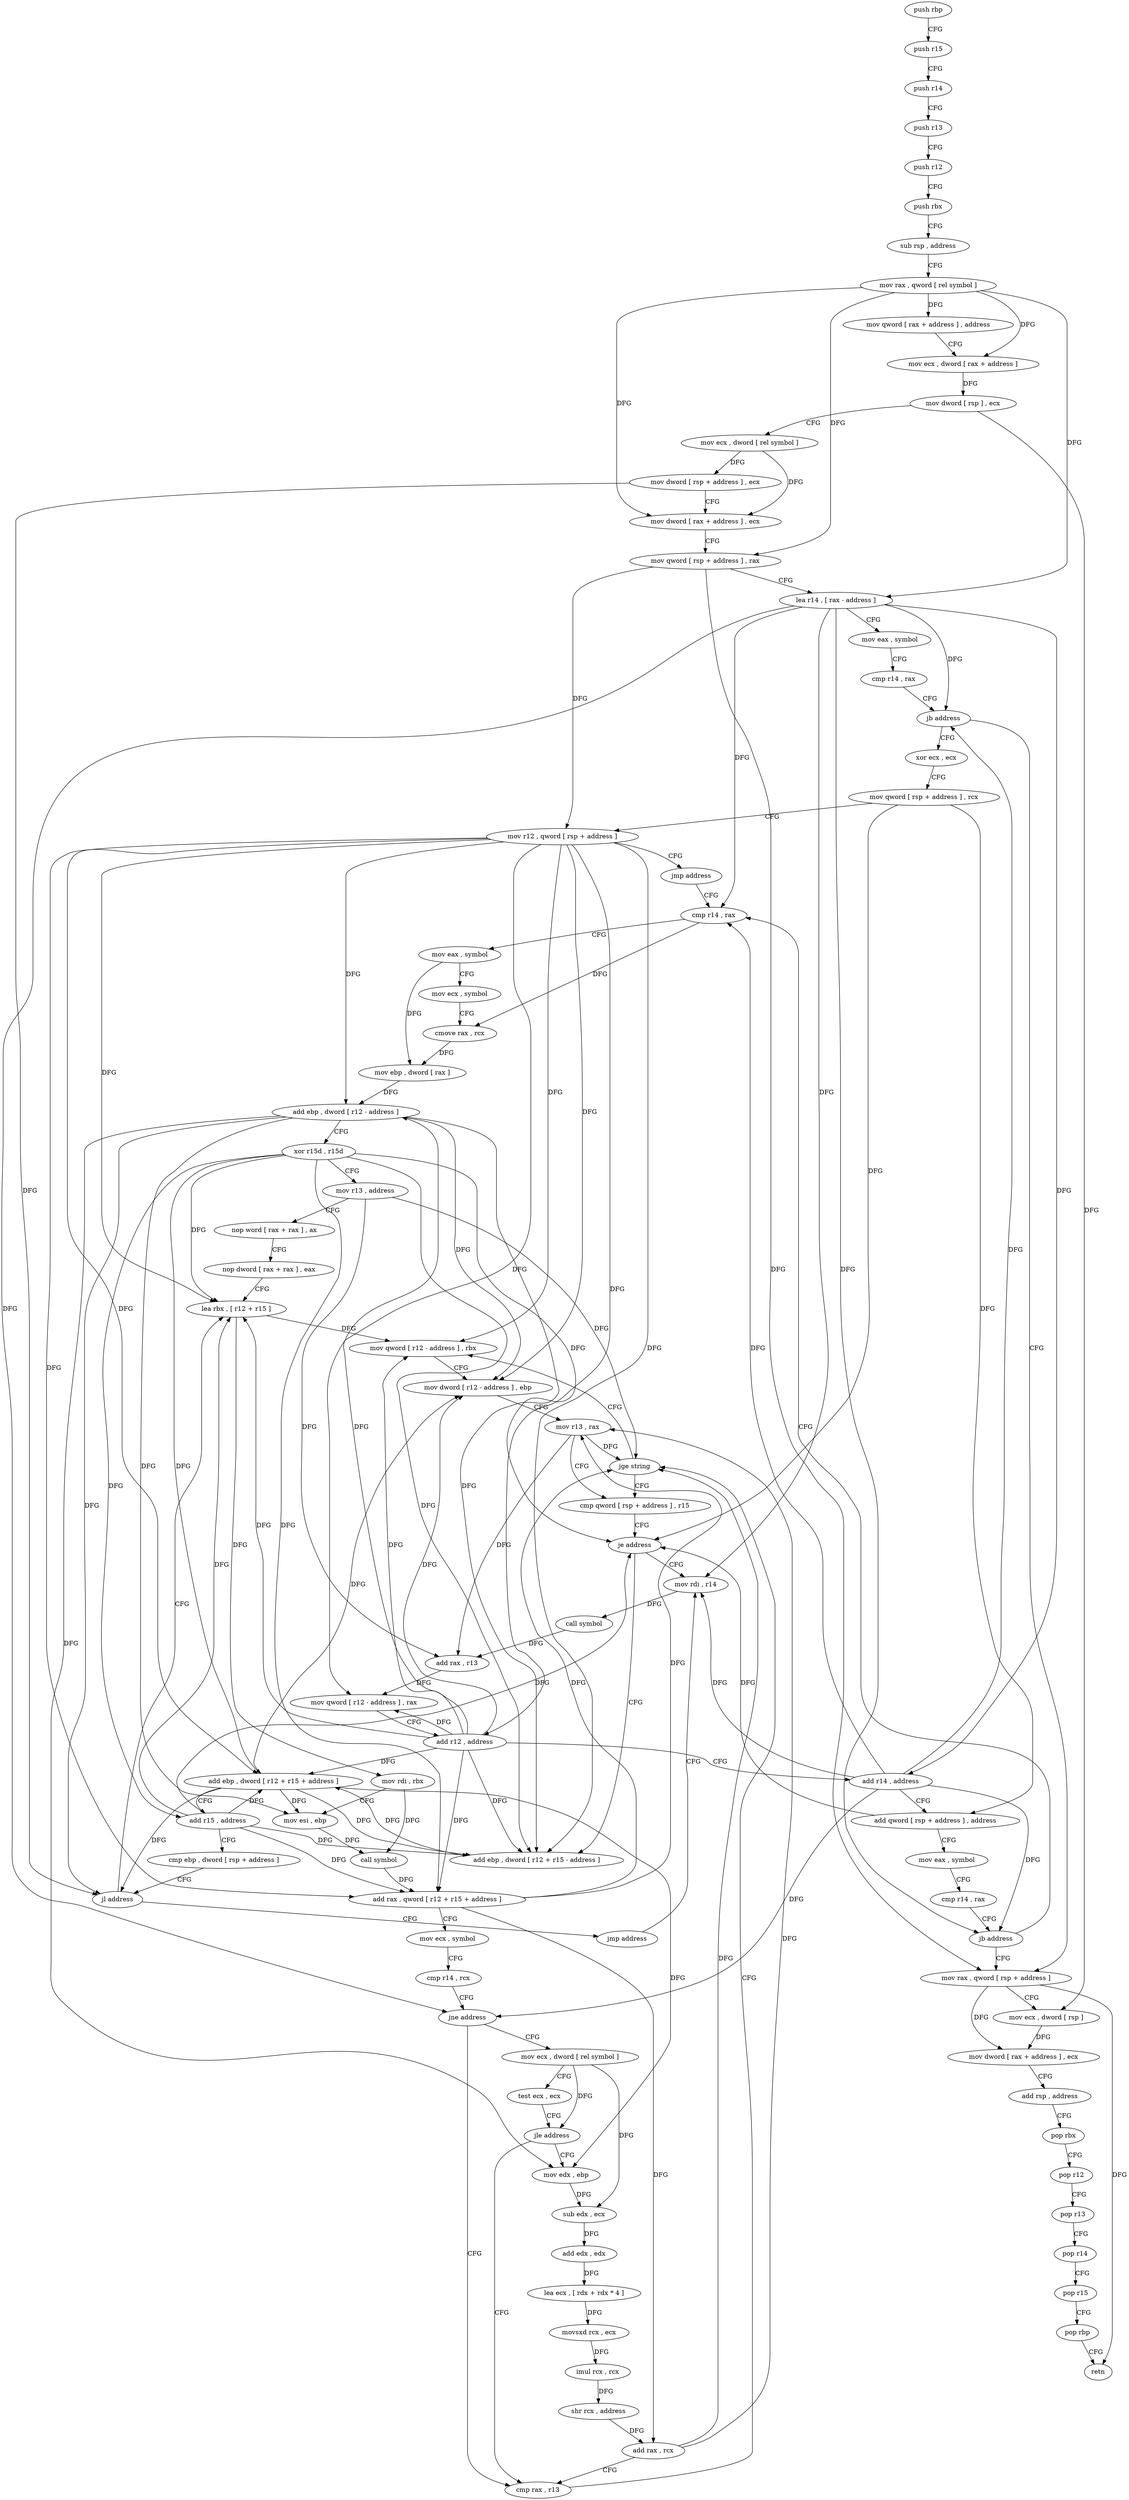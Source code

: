 digraph "func" {
"4202944" [label = "push rbp" ]
"4202945" [label = "push r15" ]
"4202947" [label = "push r14" ]
"4202949" [label = "push r13" ]
"4202951" [label = "push r12" ]
"4202953" [label = "push rbx" ]
"4202954" [label = "sub rsp , address" ]
"4202958" [label = "mov rax , qword [ rel symbol ]" ]
"4202965" [label = "mov qword [ rax + address ] , address" ]
"4202973" [label = "mov ecx , dword [ rax + address ]" ]
"4202976" [label = "mov dword [ rsp ] , ecx" ]
"4202979" [label = "mov ecx , dword [ rel symbol ]" ]
"4202985" [label = "mov dword [ rsp + address ] , ecx" ]
"4202989" [label = "mov dword [ rax + address ] , ecx" ]
"4202992" [label = "mov qword [ rsp + address ] , rax" ]
"4202997" [label = "lea r14 , [ rax - address ]" ]
"4203001" [label = "mov eax , symbol" ]
"4203006" [label = "cmp r14 , rax" ]
"4203009" [label = "jb address" ]
"4203251" [label = "mov rax , qword [ rsp + address ]" ]
"4203015" [label = "xor ecx , ecx" ]
"4203256" [label = "mov ecx , dword [ rsp ]" ]
"4203259" [label = "mov dword [ rax + address ] , ecx" ]
"4203262" [label = "add rsp , address" ]
"4203266" [label = "pop rbx" ]
"4203267" [label = "pop r12" ]
"4203269" [label = "pop r13" ]
"4203271" [label = "pop r14" ]
"4203273" [label = "pop r15" ]
"4203275" [label = "pop rbp" ]
"4203276" [label = "retn" ]
"4203017" [label = "mov qword [ rsp + address ] , rcx" ]
"4203022" [label = "mov r12 , qword [ rsp + address ]" ]
"4203027" [label = "jmp address" ]
"4203084" [label = "cmp r14 , rax" ]
"4203087" [label = "mov eax , symbol" ]
"4203092" [label = "mov ecx , symbol" ]
"4203097" [label = "cmove rax , rcx" ]
"4203101" [label = "mov ebp , dword [ rax ]" ]
"4203103" [label = "add ebp , dword [ r12 - address ]" ]
"4203108" [label = "xor r15d , r15d" ]
"4203111" [label = "mov r13 , address" ]
"4203121" [label = "nop word [ rax + rax ] , ax" ]
"4203131" [label = "nop dword [ rax + rax ] , eax" ]
"4203136" [label = "lea rbx , [ r12 + r15 ]" ]
"4203197" [label = "cmp rax , r13" ]
"4203200" [label = "jge string" ]
"4203215" [label = "cmp qword [ rsp + address ] , r15" ]
"4203202" [label = "mov qword [ r12 - address ] , rbx" ]
"4203165" [label = "mov ecx , dword [ rel symbol ]" ]
"4203171" [label = "test ecx , ecx" ]
"4203173" [label = "jle address" ]
"4203175" [label = "mov edx , ebp" ]
"4203220" [label = "je address" ]
"4203040" [label = "mov rdi , r14" ]
"4203226" [label = "add ebp , dword [ r12 + r15 - address ]" ]
"4203207" [label = "mov dword [ r12 - address ] , ebp" ]
"4203212" [label = "mov r13 , rax" ]
"4203177" [label = "sub edx , ecx" ]
"4203179" [label = "add edx , edx" ]
"4203181" [label = "lea ecx , [ rdx + rdx * 4 ]" ]
"4203184" [label = "movsxd rcx , ecx" ]
"4203187" [label = "imul rcx , rcx" ]
"4203191" [label = "shr rcx , address" ]
"4203194" [label = "add rax , rcx" ]
"4203043" [label = "call symbol" ]
"4203048" [label = "add rax , r13" ]
"4203051" [label = "mov qword [ r12 - address ] , rax" ]
"4203056" [label = "add r12 , address" ]
"4203060" [label = "add r14 , address" ]
"4203064" [label = "add qword [ rsp + address ] , address" ]
"4203070" [label = "mov eax , symbol" ]
"4203075" [label = "cmp r14 , rax" ]
"4203078" [label = "jb address" ]
"4203231" [label = "add ebp , dword [ r12 + r15 + address ]" ]
"4203236" [label = "add r15 , address" ]
"4203240" [label = "cmp ebp , dword [ rsp + address ]" ]
"4203244" [label = "jl address" ]
"4203246" [label = "jmp address" ]
"4203140" [label = "mov rdi , rbx" ]
"4203143" [label = "mov esi , ebp" ]
"4203145" [label = "call symbol" ]
"4203150" [label = "add rax , qword [ r12 + r15 + address ]" ]
"4203155" [label = "mov ecx , symbol" ]
"4203160" [label = "cmp r14 , rcx" ]
"4203163" [label = "jne address" ]
"4202944" -> "4202945" [ label = "CFG" ]
"4202945" -> "4202947" [ label = "CFG" ]
"4202947" -> "4202949" [ label = "CFG" ]
"4202949" -> "4202951" [ label = "CFG" ]
"4202951" -> "4202953" [ label = "CFG" ]
"4202953" -> "4202954" [ label = "CFG" ]
"4202954" -> "4202958" [ label = "CFG" ]
"4202958" -> "4202965" [ label = "DFG" ]
"4202958" -> "4202973" [ label = "DFG" ]
"4202958" -> "4202989" [ label = "DFG" ]
"4202958" -> "4202992" [ label = "DFG" ]
"4202958" -> "4202997" [ label = "DFG" ]
"4202965" -> "4202973" [ label = "CFG" ]
"4202973" -> "4202976" [ label = "DFG" ]
"4202976" -> "4202979" [ label = "CFG" ]
"4202976" -> "4203256" [ label = "DFG" ]
"4202979" -> "4202985" [ label = "DFG" ]
"4202979" -> "4202989" [ label = "DFG" ]
"4202985" -> "4202989" [ label = "CFG" ]
"4202985" -> "4203244" [ label = "DFG" ]
"4202989" -> "4202992" [ label = "CFG" ]
"4202992" -> "4202997" [ label = "CFG" ]
"4202992" -> "4203251" [ label = "DFG" ]
"4202992" -> "4203022" [ label = "DFG" ]
"4202997" -> "4203001" [ label = "CFG" ]
"4202997" -> "4203009" [ label = "DFG" ]
"4202997" -> "4203084" [ label = "DFG" ]
"4202997" -> "4203163" [ label = "DFG" ]
"4202997" -> "4203040" [ label = "DFG" ]
"4202997" -> "4203060" [ label = "DFG" ]
"4202997" -> "4203078" [ label = "DFG" ]
"4203001" -> "4203006" [ label = "CFG" ]
"4203006" -> "4203009" [ label = "CFG" ]
"4203009" -> "4203251" [ label = "CFG" ]
"4203009" -> "4203015" [ label = "CFG" ]
"4203251" -> "4203256" [ label = "CFG" ]
"4203251" -> "4203259" [ label = "DFG" ]
"4203251" -> "4203276" [ label = "DFG" ]
"4203015" -> "4203017" [ label = "CFG" ]
"4203256" -> "4203259" [ label = "DFG" ]
"4203259" -> "4203262" [ label = "CFG" ]
"4203262" -> "4203266" [ label = "CFG" ]
"4203266" -> "4203267" [ label = "CFG" ]
"4203267" -> "4203269" [ label = "CFG" ]
"4203269" -> "4203271" [ label = "CFG" ]
"4203271" -> "4203273" [ label = "CFG" ]
"4203273" -> "4203275" [ label = "CFG" ]
"4203275" -> "4203276" [ label = "CFG" ]
"4203017" -> "4203022" [ label = "CFG" ]
"4203017" -> "4203220" [ label = "DFG" ]
"4203017" -> "4203064" [ label = "DFG" ]
"4203022" -> "4203027" [ label = "CFG" ]
"4203022" -> "4203103" [ label = "DFG" ]
"4203022" -> "4203136" [ label = "DFG" ]
"4203022" -> "4203150" [ label = "DFG" ]
"4203022" -> "4203202" [ label = "DFG" ]
"4203022" -> "4203207" [ label = "DFG" ]
"4203022" -> "4203051" [ label = "DFG" ]
"4203022" -> "4203056" [ label = "DFG" ]
"4203022" -> "4203226" [ label = "DFG" ]
"4203022" -> "4203231" [ label = "DFG" ]
"4203027" -> "4203084" [ label = "CFG" ]
"4203084" -> "4203087" [ label = "CFG" ]
"4203084" -> "4203097" [ label = "DFG" ]
"4203087" -> "4203092" [ label = "CFG" ]
"4203087" -> "4203101" [ label = "DFG" ]
"4203092" -> "4203097" [ label = "CFG" ]
"4203097" -> "4203101" [ label = "DFG" ]
"4203101" -> "4203103" [ label = "DFG" ]
"4203103" -> "4203108" [ label = "CFG" ]
"4203103" -> "4203143" [ label = "DFG" ]
"4203103" -> "4203207" [ label = "DFG" ]
"4203103" -> "4203175" [ label = "DFG" ]
"4203103" -> "4203226" [ label = "DFG" ]
"4203103" -> "4203244" [ label = "DFG" ]
"4203108" -> "4203111" [ label = "CFG" ]
"4203108" -> "4203136" [ label = "DFG" ]
"4203108" -> "4203150" [ label = "DFG" ]
"4203108" -> "4203220" [ label = "DFG" ]
"4203108" -> "4203226" [ label = "DFG" ]
"4203108" -> "4203231" [ label = "DFG" ]
"4203108" -> "4203236" [ label = "DFG" ]
"4203111" -> "4203121" [ label = "CFG" ]
"4203111" -> "4203200" [ label = "DFG" ]
"4203111" -> "4203048" [ label = "DFG" ]
"4203121" -> "4203131" [ label = "CFG" ]
"4203131" -> "4203136" [ label = "CFG" ]
"4203136" -> "4203140" [ label = "DFG" ]
"4203136" -> "4203202" [ label = "DFG" ]
"4203197" -> "4203200" [ label = "CFG" ]
"4203200" -> "4203215" [ label = "CFG" ]
"4203200" -> "4203202" [ label = "CFG" ]
"4203215" -> "4203220" [ label = "CFG" ]
"4203202" -> "4203207" [ label = "CFG" ]
"4203165" -> "4203171" [ label = "CFG" ]
"4203165" -> "4203173" [ label = "DFG" ]
"4203165" -> "4203177" [ label = "DFG" ]
"4203171" -> "4203173" [ label = "CFG" ]
"4203173" -> "4203197" [ label = "CFG" ]
"4203173" -> "4203175" [ label = "CFG" ]
"4203175" -> "4203177" [ label = "DFG" ]
"4203220" -> "4203040" [ label = "CFG" ]
"4203220" -> "4203226" [ label = "CFG" ]
"4203040" -> "4203043" [ label = "DFG" ]
"4203226" -> "4203231" [ label = "DFG" ]
"4203207" -> "4203212" [ label = "CFG" ]
"4203212" -> "4203215" [ label = "CFG" ]
"4203212" -> "4203200" [ label = "DFG" ]
"4203212" -> "4203048" [ label = "DFG" ]
"4203177" -> "4203179" [ label = "DFG" ]
"4203179" -> "4203181" [ label = "DFG" ]
"4203181" -> "4203184" [ label = "DFG" ]
"4203184" -> "4203187" [ label = "DFG" ]
"4203187" -> "4203191" [ label = "DFG" ]
"4203191" -> "4203194" [ label = "DFG" ]
"4203194" -> "4203197" [ label = "CFG" ]
"4203194" -> "4203212" [ label = "DFG" ]
"4203194" -> "4203200" [ label = "DFG" ]
"4203043" -> "4203048" [ label = "DFG" ]
"4203048" -> "4203051" [ label = "DFG" ]
"4203051" -> "4203056" [ label = "CFG" ]
"4203056" -> "4203060" [ label = "CFG" ]
"4203056" -> "4203103" [ label = "DFG" ]
"4203056" -> "4203136" [ label = "DFG" ]
"4203056" -> "4203150" [ label = "DFG" ]
"4203056" -> "4203202" [ label = "DFG" ]
"4203056" -> "4203207" [ label = "DFG" ]
"4203056" -> "4203051" [ label = "DFG" ]
"4203056" -> "4203226" [ label = "DFG" ]
"4203056" -> "4203231" [ label = "DFG" ]
"4203060" -> "4203064" [ label = "CFG" ]
"4203060" -> "4203009" [ label = "DFG" ]
"4203060" -> "4203084" [ label = "DFG" ]
"4203060" -> "4203163" [ label = "DFG" ]
"4203060" -> "4203040" [ label = "DFG" ]
"4203060" -> "4203078" [ label = "DFG" ]
"4203064" -> "4203070" [ label = "CFG" ]
"4203064" -> "4203220" [ label = "DFG" ]
"4203070" -> "4203075" [ label = "CFG" ]
"4203075" -> "4203078" [ label = "CFG" ]
"4203078" -> "4203251" [ label = "CFG" ]
"4203078" -> "4203084" [ label = "CFG" ]
"4203231" -> "4203236" [ label = "CFG" ]
"4203231" -> "4203143" [ label = "DFG" ]
"4203231" -> "4203207" [ label = "DFG" ]
"4203231" -> "4203175" [ label = "DFG" ]
"4203231" -> "4203226" [ label = "DFG" ]
"4203231" -> "4203244" [ label = "DFG" ]
"4203236" -> "4203240" [ label = "CFG" ]
"4203236" -> "4203136" [ label = "DFG" ]
"4203236" -> "4203150" [ label = "DFG" ]
"4203236" -> "4203220" [ label = "DFG" ]
"4203236" -> "4203226" [ label = "DFG" ]
"4203236" -> "4203231" [ label = "DFG" ]
"4203240" -> "4203244" [ label = "CFG" ]
"4203244" -> "4203136" [ label = "CFG" ]
"4203244" -> "4203246" [ label = "CFG" ]
"4203246" -> "4203040" [ label = "CFG" ]
"4203140" -> "4203143" [ label = "CFG" ]
"4203140" -> "4203145" [ label = "DFG" ]
"4203143" -> "4203145" [ label = "DFG" ]
"4203145" -> "4203150" [ label = "DFG" ]
"4203150" -> "4203155" [ label = "CFG" ]
"4203150" -> "4203200" [ label = "DFG" ]
"4203150" -> "4203212" [ label = "DFG" ]
"4203150" -> "4203194" [ label = "DFG" ]
"4203155" -> "4203160" [ label = "CFG" ]
"4203160" -> "4203163" [ label = "CFG" ]
"4203163" -> "4203197" [ label = "CFG" ]
"4203163" -> "4203165" [ label = "CFG" ]
}

